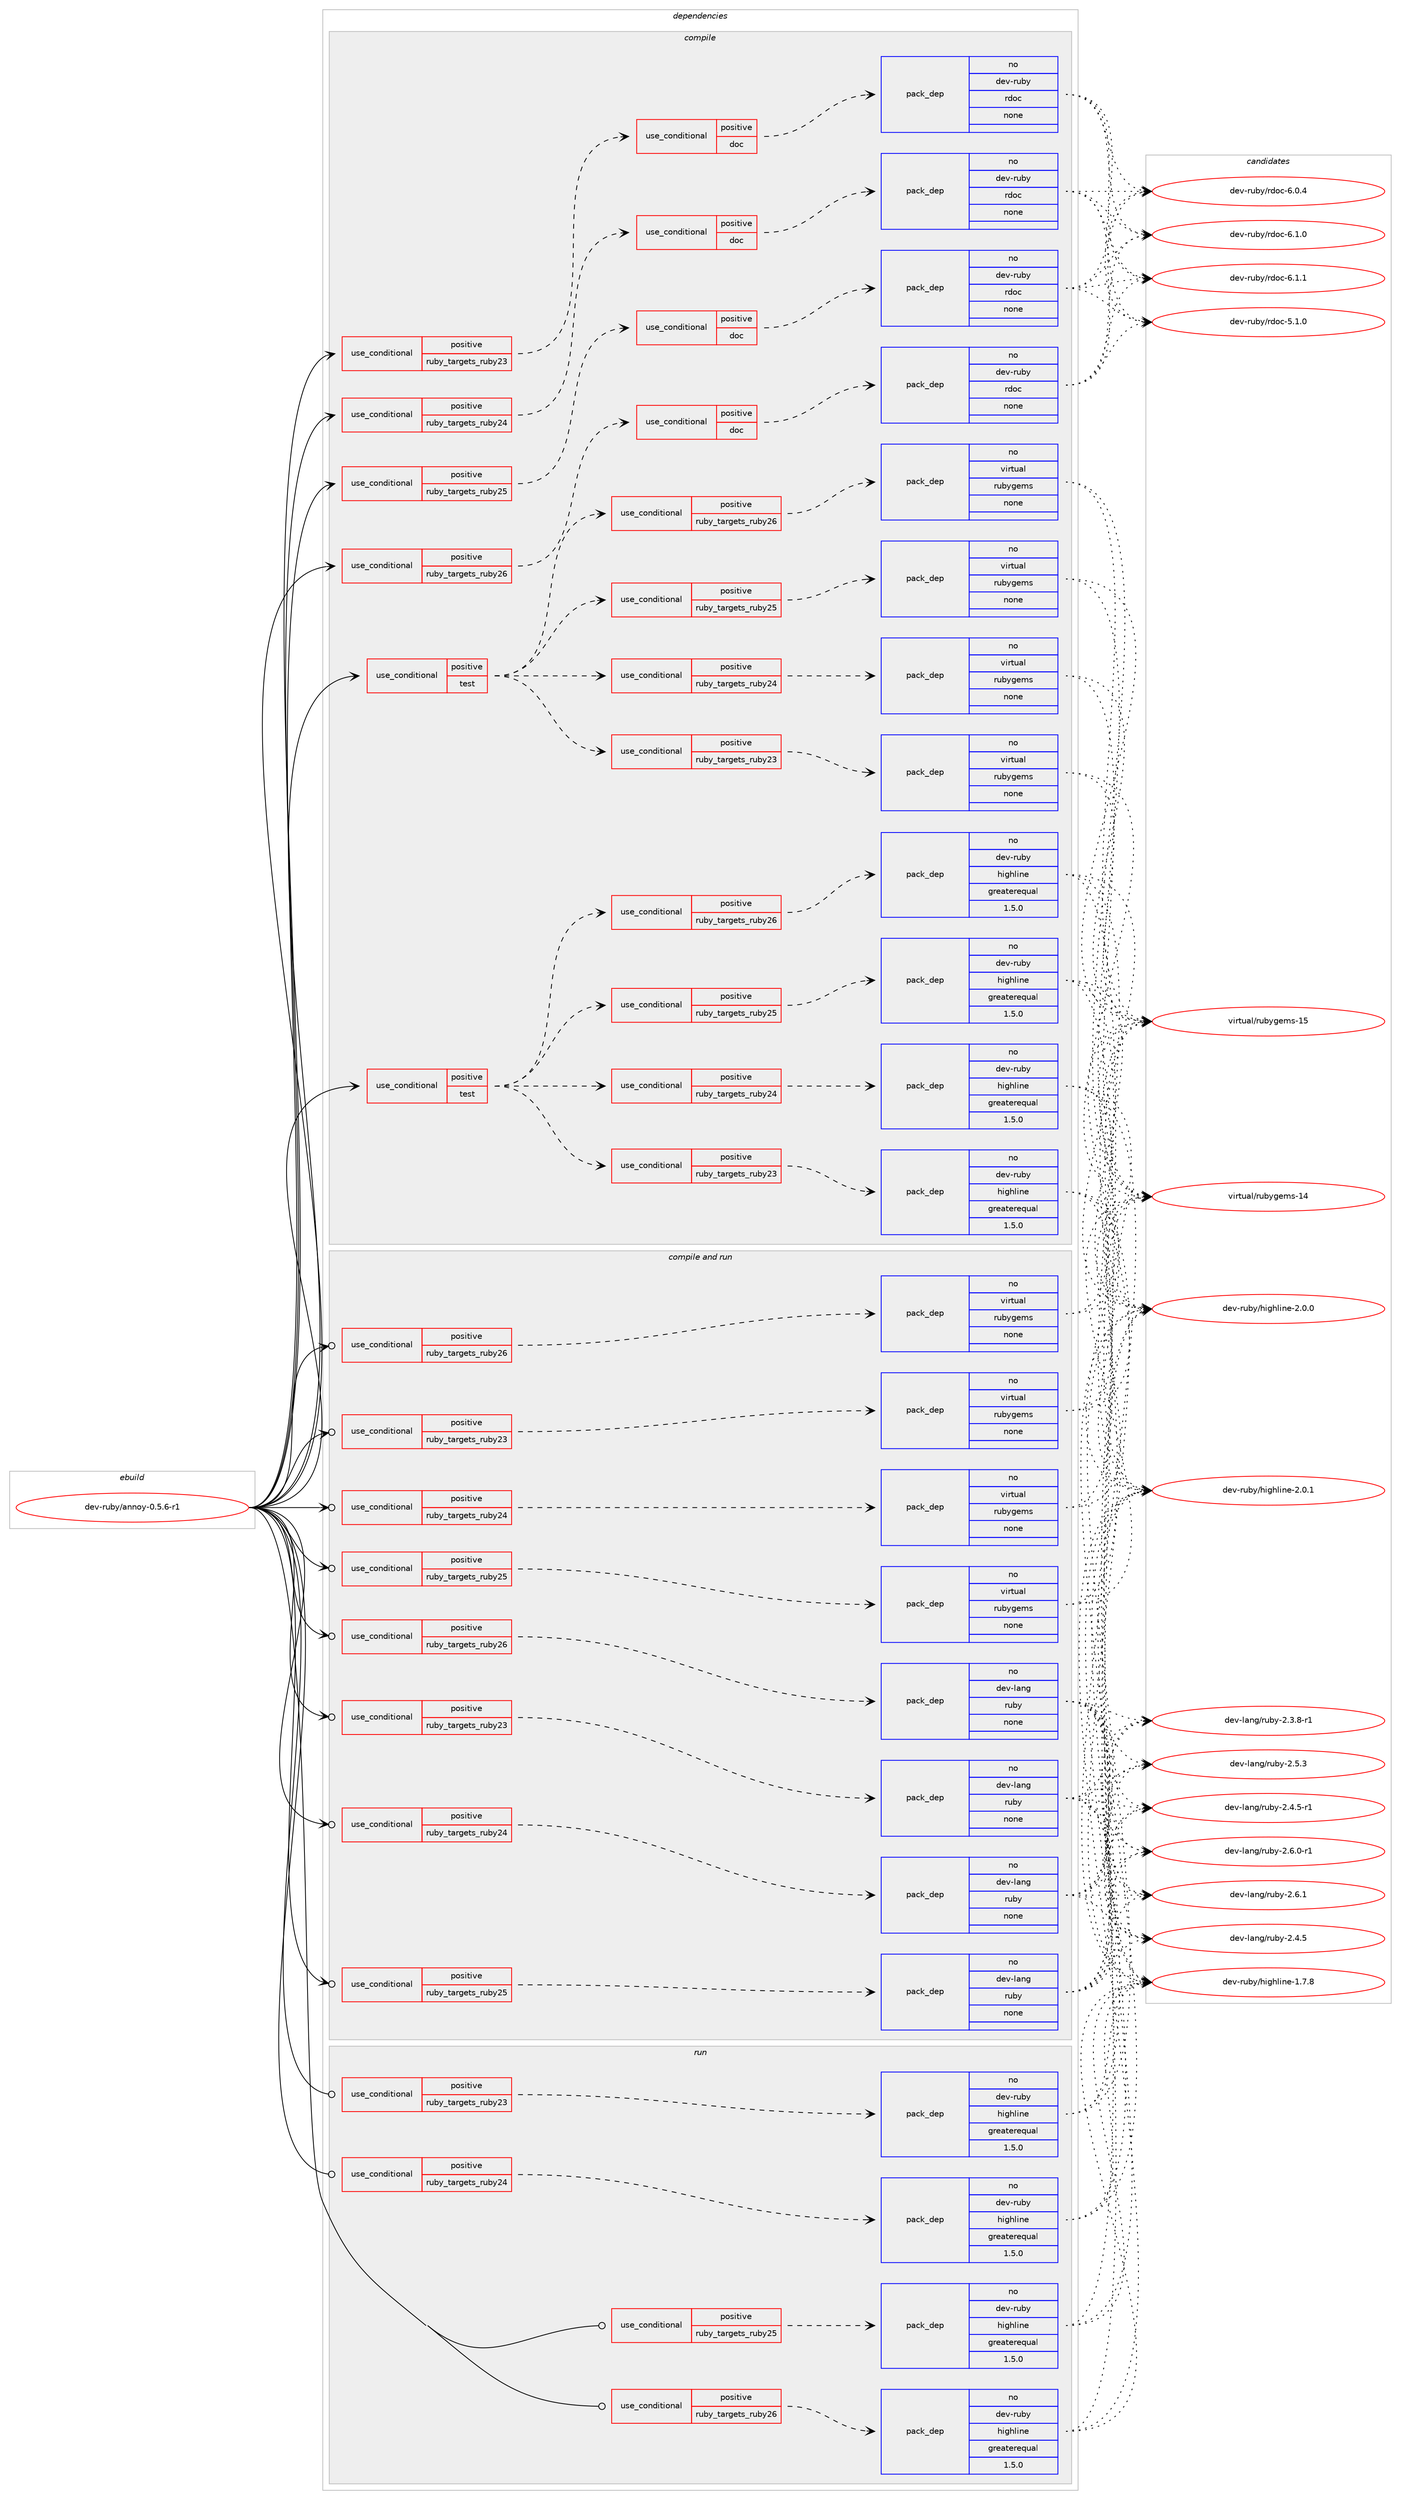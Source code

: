 digraph prolog {

# *************
# Graph options
# *************

newrank=true;
concentrate=true;
compound=true;
graph [rankdir=LR,fontname=Helvetica,fontsize=10,ranksep=1.5];#, ranksep=2.5, nodesep=0.2];
edge  [arrowhead=vee];
node  [fontname=Helvetica,fontsize=10];

# **********
# The ebuild
# **********

subgraph cluster_leftcol {
color=gray;
rank=same;
label=<<i>ebuild</i>>;
id [label="dev-ruby/annoy-0.5.6-r1", color=red, width=4, href="../dev-ruby/annoy-0.5.6-r1.svg"];
}

# ****************
# The dependencies
# ****************

subgraph cluster_midcol {
color=gray;
label=<<i>dependencies</i>>;
subgraph cluster_compile {
fillcolor="#eeeeee";
style=filled;
label=<<i>compile</i>>;
subgraph cond393338 {
dependency1480967 [label=<<TABLE BORDER="0" CELLBORDER="1" CELLSPACING="0" CELLPADDING="4"><TR><TD ROWSPAN="3" CELLPADDING="10">use_conditional</TD></TR><TR><TD>positive</TD></TR><TR><TD>ruby_targets_ruby23</TD></TR></TABLE>>, shape=none, color=red];
subgraph cond393339 {
dependency1480968 [label=<<TABLE BORDER="0" CELLBORDER="1" CELLSPACING="0" CELLPADDING="4"><TR><TD ROWSPAN="3" CELLPADDING="10">use_conditional</TD></TR><TR><TD>positive</TD></TR><TR><TD>doc</TD></TR></TABLE>>, shape=none, color=red];
subgraph pack1064203 {
dependency1480969 [label=<<TABLE BORDER="0" CELLBORDER="1" CELLSPACING="0" CELLPADDING="4" WIDTH="220"><TR><TD ROWSPAN="6" CELLPADDING="30">pack_dep</TD></TR><TR><TD WIDTH="110">no</TD></TR><TR><TD>dev-ruby</TD></TR><TR><TD>rdoc</TD></TR><TR><TD>none</TD></TR><TR><TD></TD></TR></TABLE>>, shape=none, color=blue];
}
dependency1480968:e -> dependency1480969:w [weight=20,style="dashed",arrowhead="vee"];
}
dependency1480967:e -> dependency1480968:w [weight=20,style="dashed",arrowhead="vee"];
}
id:e -> dependency1480967:w [weight=20,style="solid",arrowhead="vee"];
subgraph cond393340 {
dependency1480970 [label=<<TABLE BORDER="0" CELLBORDER="1" CELLSPACING="0" CELLPADDING="4"><TR><TD ROWSPAN="3" CELLPADDING="10">use_conditional</TD></TR><TR><TD>positive</TD></TR><TR><TD>ruby_targets_ruby24</TD></TR></TABLE>>, shape=none, color=red];
subgraph cond393341 {
dependency1480971 [label=<<TABLE BORDER="0" CELLBORDER="1" CELLSPACING="0" CELLPADDING="4"><TR><TD ROWSPAN="3" CELLPADDING="10">use_conditional</TD></TR><TR><TD>positive</TD></TR><TR><TD>doc</TD></TR></TABLE>>, shape=none, color=red];
subgraph pack1064204 {
dependency1480972 [label=<<TABLE BORDER="0" CELLBORDER="1" CELLSPACING="0" CELLPADDING="4" WIDTH="220"><TR><TD ROWSPAN="6" CELLPADDING="30">pack_dep</TD></TR><TR><TD WIDTH="110">no</TD></TR><TR><TD>dev-ruby</TD></TR><TR><TD>rdoc</TD></TR><TR><TD>none</TD></TR><TR><TD></TD></TR></TABLE>>, shape=none, color=blue];
}
dependency1480971:e -> dependency1480972:w [weight=20,style="dashed",arrowhead="vee"];
}
dependency1480970:e -> dependency1480971:w [weight=20,style="dashed",arrowhead="vee"];
}
id:e -> dependency1480970:w [weight=20,style="solid",arrowhead="vee"];
subgraph cond393342 {
dependency1480973 [label=<<TABLE BORDER="0" CELLBORDER="1" CELLSPACING="0" CELLPADDING="4"><TR><TD ROWSPAN="3" CELLPADDING="10">use_conditional</TD></TR><TR><TD>positive</TD></TR><TR><TD>ruby_targets_ruby25</TD></TR></TABLE>>, shape=none, color=red];
subgraph cond393343 {
dependency1480974 [label=<<TABLE BORDER="0" CELLBORDER="1" CELLSPACING="0" CELLPADDING="4"><TR><TD ROWSPAN="3" CELLPADDING="10">use_conditional</TD></TR><TR><TD>positive</TD></TR><TR><TD>doc</TD></TR></TABLE>>, shape=none, color=red];
subgraph pack1064205 {
dependency1480975 [label=<<TABLE BORDER="0" CELLBORDER="1" CELLSPACING="0" CELLPADDING="4" WIDTH="220"><TR><TD ROWSPAN="6" CELLPADDING="30">pack_dep</TD></TR><TR><TD WIDTH="110">no</TD></TR><TR><TD>dev-ruby</TD></TR><TR><TD>rdoc</TD></TR><TR><TD>none</TD></TR><TR><TD></TD></TR></TABLE>>, shape=none, color=blue];
}
dependency1480974:e -> dependency1480975:w [weight=20,style="dashed",arrowhead="vee"];
}
dependency1480973:e -> dependency1480974:w [weight=20,style="dashed",arrowhead="vee"];
}
id:e -> dependency1480973:w [weight=20,style="solid",arrowhead="vee"];
subgraph cond393344 {
dependency1480976 [label=<<TABLE BORDER="0" CELLBORDER="1" CELLSPACING="0" CELLPADDING="4"><TR><TD ROWSPAN="3" CELLPADDING="10">use_conditional</TD></TR><TR><TD>positive</TD></TR><TR><TD>ruby_targets_ruby26</TD></TR></TABLE>>, shape=none, color=red];
subgraph cond393345 {
dependency1480977 [label=<<TABLE BORDER="0" CELLBORDER="1" CELLSPACING="0" CELLPADDING="4"><TR><TD ROWSPAN="3" CELLPADDING="10">use_conditional</TD></TR><TR><TD>positive</TD></TR><TR><TD>doc</TD></TR></TABLE>>, shape=none, color=red];
subgraph pack1064206 {
dependency1480978 [label=<<TABLE BORDER="0" CELLBORDER="1" CELLSPACING="0" CELLPADDING="4" WIDTH="220"><TR><TD ROWSPAN="6" CELLPADDING="30">pack_dep</TD></TR><TR><TD WIDTH="110">no</TD></TR><TR><TD>dev-ruby</TD></TR><TR><TD>rdoc</TD></TR><TR><TD>none</TD></TR><TR><TD></TD></TR></TABLE>>, shape=none, color=blue];
}
dependency1480977:e -> dependency1480978:w [weight=20,style="dashed",arrowhead="vee"];
}
dependency1480976:e -> dependency1480977:w [weight=20,style="dashed",arrowhead="vee"];
}
id:e -> dependency1480976:w [weight=20,style="solid",arrowhead="vee"];
subgraph cond393346 {
dependency1480979 [label=<<TABLE BORDER="0" CELLBORDER="1" CELLSPACING="0" CELLPADDING="4"><TR><TD ROWSPAN="3" CELLPADDING="10">use_conditional</TD></TR><TR><TD>positive</TD></TR><TR><TD>test</TD></TR></TABLE>>, shape=none, color=red];
subgraph cond393347 {
dependency1480980 [label=<<TABLE BORDER="0" CELLBORDER="1" CELLSPACING="0" CELLPADDING="4"><TR><TD ROWSPAN="3" CELLPADDING="10">use_conditional</TD></TR><TR><TD>positive</TD></TR><TR><TD>ruby_targets_ruby23</TD></TR></TABLE>>, shape=none, color=red];
subgraph pack1064207 {
dependency1480981 [label=<<TABLE BORDER="0" CELLBORDER="1" CELLSPACING="0" CELLPADDING="4" WIDTH="220"><TR><TD ROWSPAN="6" CELLPADDING="30">pack_dep</TD></TR><TR><TD WIDTH="110">no</TD></TR><TR><TD>dev-ruby</TD></TR><TR><TD>highline</TD></TR><TR><TD>greaterequal</TD></TR><TR><TD>1.5.0</TD></TR></TABLE>>, shape=none, color=blue];
}
dependency1480980:e -> dependency1480981:w [weight=20,style="dashed",arrowhead="vee"];
}
dependency1480979:e -> dependency1480980:w [weight=20,style="dashed",arrowhead="vee"];
subgraph cond393348 {
dependency1480982 [label=<<TABLE BORDER="0" CELLBORDER="1" CELLSPACING="0" CELLPADDING="4"><TR><TD ROWSPAN="3" CELLPADDING="10">use_conditional</TD></TR><TR><TD>positive</TD></TR><TR><TD>ruby_targets_ruby24</TD></TR></TABLE>>, shape=none, color=red];
subgraph pack1064208 {
dependency1480983 [label=<<TABLE BORDER="0" CELLBORDER="1" CELLSPACING="0" CELLPADDING="4" WIDTH="220"><TR><TD ROWSPAN="6" CELLPADDING="30">pack_dep</TD></TR><TR><TD WIDTH="110">no</TD></TR><TR><TD>dev-ruby</TD></TR><TR><TD>highline</TD></TR><TR><TD>greaterequal</TD></TR><TR><TD>1.5.0</TD></TR></TABLE>>, shape=none, color=blue];
}
dependency1480982:e -> dependency1480983:w [weight=20,style="dashed",arrowhead="vee"];
}
dependency1480979:e -> dependency1480982:w [weight=20,style="dashed",arrowhead="vee"];
subgraph cond393349 {
dependency1480984 [label=<<TABLE BORDER="0" CELLBORDER="1" CELLSPACING="0" CELLPADDING="4"><TR><TD ROWSPAN="3" CELLPADDING="10">use_conditional</TD></TR><TR><TD>positive</TD></TR><TR><TD>ruby_targets_ruby25</TD></TR></TABLE>>, shape=none, color=red];
subgraph pack1064209 {
dependency1480985 [label=<<TABLE BORDER="0" CELLBORDER="1" CELLSPACING="0" CELLPADDING="4" WIDTH="220"><TR><TD ROWSPAN="6" CELLPADDING="30">pack_dep</TD></TR><TR><TD WIDTH="110">no</TD></TR><TR><TD>dev-ruby</TD></TR><TR><TD>highline</TD></TR><TR><TD>greaterequal</TD></TR><TR><TD>1.5.0</TD></TR></TABLE>>, shape=none, color=blue];
}
dependency1480984:e -> dependency1480985:w [weight=20,style="dashed",arrowhead="vee"];
}
dependency1480979:e -> dependency1480984:w [weight=20,style="dashed",arrowhead="vee"];
subgraph cond393350 {
dependency1480986 [label=<<TABLE BORDER="0" CELLBORDER="1" CELLSPACING="0" CELLPADDING="4"><TR><TD ROWSPAN="3" CELLPADDING="10">use_conditional</TD></TR><TR><TD>positive</TD></TR><TR><TD>ruby_targets_ruby26</TD></TR></TABLE>>, shape=none, color=red];
subgraph pack1064210 {
dependency1480987 [label=<<TABLE BORDER="0" CELLBORDER="1" CELLSPACING="0" CELLPADDING="4" WIDTH="220"><TR><TD ROWSPAN="6" CELLPADDING="30">pack_dep</TD></TR><TR><TD WIDTH="110">no</TD></TR><TR><TD>dev-ruby</TD></TR><TR><TD>highline</TD></TR><TR><TD>greaterequal</TD></TR><TR><TD>1.5.0</TD></TR></TABLE>>, shape=none, color=blue];
}
dependency1480986:e -> dependency1480987:w [weight=20,style="dashed",arrowhead="vee"];
}
dependency1480979:e -> dependency1480986:w [weight=20,style="dashed",arrowhead="vee"];
}
id:e -> dependency1480979:w [weight=20,style="solid",arrowhead="vee"];
subgraph cond393351 {
dependency1480988 [label=<<TABLE BORDER="0" CELLBORDER="1" CELLSPACING="0" CELLPADDING="4"><TR><TD ROWSPAN="3" CELLPADDING="10">use_conditional</TD></TR><TR><TD>positive</TD></TR><TR><TD>test</TD></TR></TABLE>>, shape=none, color=red];
subgraph cond393352 {
dependency1480989 [label=<<TABLE BORDER="0" CELLBORDER="1" CELLSPACING="0" CELLPADDING="4"><TR><TD ROWSPAN="3" CELLPADDING="10">use_conditional</TD></TR><TR><TD>positive</TD></TR><TR><TD>ruby_targets_ruby23</TD></TR></TABLE>>, shape=none, color=red];
subgraph pack1064211 {
dependency1480990 [label=<<TABLE BORDER="0" CELLBORDER="1" CELLSPACING="0" CELLPADDING="4" WIDTH="220"><TR><TD ROWSPAN="6" CELLPADDING="30">pack_dep</TD></TR><TR><TD WIDTH="110">no</TD></TR><TR><TD>virtual</TD></TR><TR><TD>rubygems</TD></TR><TR><TD>none</TD></TR><TR><TD></TD></TR></TABLE>>, shape=none, color=blue];
}
dependency1480989:e -> dependency1480990:w [weight=20,style="dashed",arrowhead="vee"];
}
dependency1480988:e -> dependency1480989:w [weight=20,style="dashed",arrowhead="vee"];
subgraph cond393353 {
dependency1480991 [label=<<TABLE BORDER="0" CELLBORDER="1" CELLSPACING="0" CELLPADDING="4"><TR><TD ROWSPAN="3" CELLPADDING="10">use_conditional</TD></TR><TR><TD>positive</TD></TR><TR><TD>ruby_targets_ruby24</TD></TR></TABLE>>, shape=none, color=red];
subgraph pack1064212 {
dependency1480992 [label=<<TABLE BORDER="0" CELLBORDER="1" CELLSPACING="0" CELLPADDING="4" WIDTH="220"><TR><TD ROWSPAN="6" CELLPADDING="30">pack_dep</TD></TR><TR><TD WIDTH="110">no</TD></TR><TR><TD>virtual</TD></TR><TR><TD>rubygems</TD></TR><TR><TD>none</TD></TR><TR><TD></TD></TR></TABLE>>, shape=none, color=blue];
}
dependency1480991:e -> dependency1480992:w [weight=20,style="dashed",arrowhead="vee"];
}
dependency1480988:e -> dependency1480991:w [weight=20,style="dashed",arrowhead="vee"];
subgraph cond393354 {
dependency1480993 [label=<<TABLE BORDER="0" CELLBORDER="1" CELLSPACING="0" CELLPADDING="4"><TR><TD ROWSPAN="3" CELLPADDING="10">use_conditional</TD></TR><TR><TD>positive</TD></TR><TR><TD>ruby_targets_ruby25</TD></TR></TABLE>>, shape=none, color=red];
subgraph pack1064213 {
dependency1480994 [label=<<TABLE BORDER="0" CELLBORDER="1" CELLSPACING="0" CELLPADDING="4" WIDTH="220"><TR><TD ROWSPAN="6" CELLPADDING="30">pack_dep</TD></TR><TR><TD WIDTH="110">no</TD></TR><TR><TD>virtual</TD></TR><TR><TD>rubygems</TD></TR><TR><TD>none</TD></TR><TR><TD></TD></TR></TABLE>>, shape=none, color=blue];
}
dependency1480993:e -> dependency1480994:w [weight=20,style="dashed",arrowhead="vee"];
}
dependency1480988:e -> dependency1480993:w [weight=20,style="dashed",arrowhead="vee"];
subgraph cond393355 {
dependency1480995 [label=<<TABLE BORDER="0" CELLBORDER="1" CELLSPACING="0" CELLPADDING="4"><TR><TD ROWSPAN="3" CELLPADDING="10">use_conditional</TD></TR><TR><TD>positive</TD></TR><TR><TD>ruby_targets_ruby26</TD></TR></TABLE>>, shape=none, color=red];
subgraph pack1064214 {
dependency1480996 [label=<<TABLE BORDER="0" CELLBORDER="1" CELLSPACING="0" CELLPADDING="4" WIDTH="220"><TR><TD ROWSPAN="6" CELLPADDING="30">pack_dep</TD></TR><TR><TD WIDTH="110">no</TD></TR><TR><TD>virtual</TD></TR><TR><TD>rubygems</TD></TR><TR><TD>none</TD></TR><TR><TD></TD></TR></TABLE>>, shape=none, color=blue];
}
dependency1480995:e -> dependency1480996:w [weight=20,style="dashed",arrowhead="vee"];
}
dependency1480988:e -> dependency1480995:w [weight=20,style="dashed",arrowhead="vee"];
}
id:e -> dependency1480988:w [weight=20,style="solid",arrowhead="vee"];
}
subgraph cluster_compileandrun {
fillcolor="#eeeeee";
style=filled;
label=<<i>compile and run</i>>;
subgraph cond393356 {
dependency1480997 [label=<<TABLE BORDER="0" CELLBORDER="1" CELLSPACING="0" CELLPADDING="4"><TR><TD ROWSPAN="3" CELLPADDING="10">use_conditional</TD></TR><TR><TD>positive</TD></TR><TR><TD>ruby_targets_ruby23</TD></TR></TABLE>>, shape=none, color=red];
subgraph pack1064215 {
dependency1480998 [label=<<TABLE BORDER="0" CELLBORDER="1" CELLSPACING="0" CELLPADDING="4" WIDTH="220"><TR><TD ROWSPAN="6" CELLPADDING="30">pack_dep</TD></TR><TR><TD WIDTH="110">no</TD></TR><TR><TD>dev-lang</TD></TR><TR><TD>ruby</TD></TR><TR><TD>none</TD></TR><TR><TD></TD></TR></TABLE>>, shape=none, color=blue];
}
dependency1480997:e -> dependency1480998:w [weight=20,style="dashed",arrowhead="vee"];
}
id:e -> dependency1480997:w [weight=20,style="solid",arrowhead="odotvee"];
subgraph cond393357 {
dependency1480999 [label=<<TABLE BORDER="0" CELLBORDER="1" CELLSPACING="0" CELLPADDING="4"><TR><TD ROWSPAN="3" CELLPADDING="10">use_conditional</TD></TR><TR><TD>positive</TD></TR><TR><TD>ruby_targets_ruby23</TD></TR></TABLE>>, shape=none, color=red];
subgraph pack1064216 {
dependency1481000 [label=<<TABLE BORDER="0" CELLBORDER="1" CELLSPACING="0" CELLPADDING="4" WIDTH="220"><TR><TD ROWSPAN="6" CELLPADDING="30">pack_dep</TD></TR><TR><TD WIDTH="110">no</TD></TR><TR><TD>virtual</TD></TR><TR><TD>rubygems</TD></TR><TR><TD>none</TD></TR><TR><TD></TD></TR></TABLE>>, shape=none, color=blue];
}
dependency1480999:e -> dependency1481000:w [weight=20,style="dashed",arrowhead="vee"];
}
id:e -> dependency1480999:w [weight=20,style="solid",arrowhead="odotvee"];
subgraph cond393358 {
dependency1481001 [label=<<TABLE BORDER="0" CELLBORDER="1" CELLSPACING="0" CELLPADDING="4"><TR><TD ROWSPAN="3" CELLPADDING="10">use_conditional</TD></TR><TR><TD>positive</TD></TR><TR><TD>ruby_targets_ruby24</TD></TR></TABLE>>, shape=none, color=red];
subgraph pack1064217 {
dependency1481002 [label=<<TABLE BORDER="0" CELLBORDER="1" CELLSPACING="0" CELLPADDING="4" WIDTH="220"><TR><TD ROWSPAN="6" CELLPADDING="30">pack_dep</TD></TR><TR><TD WIDTH="110">no</TD></TR><TR><TD>dev-lang</TD></TR><TR><TD>ruby</TD></TR><TR><TD>none</TD></TR><TR><TD></TD></TR></TABLE>>, shape=none, color=blue];
}
dependency1481001:e -> dependency1481002:w [weight=20,style="dashed",arrowhead="vee"];
}
id:e -> dependency1481001:w [weight=20,style="solid",arrowhead="odotvee"];
subgraph cond393359 {
dependency1481003 [label=<<TABLE BORDER="0" CELLBORDER="1" CELLSPACING="0" CELLPADDING="4"><TR><TD ROWSPAN="3" CELLPADDING="10">use_conditional</TD></TR><TR><TD>positive</TD></TR><TR><TD>ruby_targets_ruby24</TD></TR></TABLE>>, shape=none, color=red];
subgraph pack1064218 {
dependency1481004 [label=<<TABLE BORDER="0" CELLBORDER="1" CELLSPACING="0" CELLPADDING="4" WIDTH="220"><TR><TD ROWSPAN="6" CELLPADDING="30">pack_dep</TD></TR><TR><TD WIDTH="110">no</TD></TR><TR><TD>virtual</TD></TR><TR><TD>rubygems</TD></TR><TR><TD>none</TD></TR><TR><TD></TD></TR></TABLE>>, shape=none, color=blue];
}
dependency1481003:e -> dependency1481004:w [weight=20,style="dashed",arrowhead="vee"];
}
id:e -> dependency1481003:w [weight=20,style="solid",arrowhead="odotvee"];
subgraph cond393360 {
dependency1481005 [label=<<TABLE BORDER="0" CELLBORDER="1" CELLSPACING="0" CELLPADDING="4"><TR><TD ROWSPAN="3" CELLPADDING="10">use_conditional</TD></TR><TR><TD>positive</TD></TR><TR><TD>ruby_targets_ruby25</TD></TR></TABLE>>, shape=none, color=red];
subgraph pack1064219 {
dependency1481006 [label=<<TABLE BORDER="0" CELLBORDER="1" CELLSPACING="0" CELLPADDING="4" WIDTH="220"><TR><TD ROWSPAN="6" CELLPADDING="30">pack_dep</TD></TR><TR><TD WIDTH="110">no</TD></TR><TR><TD>dev-lang</TD></TR><TR><TD>ruby</TD></TR><TR><TD>none</TD></TR><TR><TD></TD></TR></TABLE>>, shape=none, color=blue];
}
dependency1481005:e -> dependency1481006:w [weight=20,style="dashed",arrowhead="vee"];
}
id:e -> dependency1481005:w [weight=20,style="solid",arrowhead="odotvee"];
subgraph cond393361 {
dependency1481007 [label=<<TABLE BORDER="0" CELLBORDER="1" CELLSPACING="0" CELLPADDING="4"><TR><TD ROWSPAN="3" CELLPADDING="10">use_conditional</TD></TR><TR><TD>positive</TD></TR><TR><TD>ruby_targets_ruby25</TD></TR></TABLE>>, shape=none, color=red];
subgraph pack1064220 {
dependency1481008 [label=<<TABLE BORDER="0" CELLBORDER="1" CELLSPACING="0" CELLPADDING="4" WIDTH="220"><TR><TD ROWSPAN="6" CELLPADDING="30">pack_dep</TD></TR><TR><TD WIDTH="110">no</TD></TR><TR><TD>virtual</TD></TR><TR><TD>rubygems</TD></TR><TR><TD>none</TD></TR><TR><TD></TD></TR></TABLE>>, shape=none, color=blue];
}
dependency1481007:e -> dependency1481008:w [weight=20,style="dashed",arrowhead="vee"];
}
id:e -> dependency1481007:w [weight=20,style="solid",arrowhead="odotvee"];
subgraph cond393362 {
dependency1481009 [label=<<TABLE BORDER="0" CELLBORDER="1" CELLSPACING="0" CELLPADDING="4"><TR><TD ROWSPAN="3" CELLPADDING="10">use_conditional</TD></TR><TR><TD>positive</TD></TR><TR><TD>ruby_targets_ruby26</TD></TR></TABLE>>, shape=none, color=red];
subgraph pack1064221 {
dependency1481010 [label=<<TABLE BORDER="0" CELLBORDER="1" CELLSPACING="0" CELLPADDING="4" WIDTH="220"><TR><TD ROWSPAN="6" CELLPADDING="30">pack_dep</TD></TR><TR><TD WIDTH="110">no</TD></TR><TR><TD>dev-lang</TD></TR><TR><TD>ruby</TD></TR><TR><TD>none</TD></TR><TR><TD></TD></TR></TABLE>>, shape=none, color=blue];
}
dependency1481009:e -> dependency1481010:w [weight=20,style="dashed",arrowhead="vee"];
}
id:e -> dependency1481009:w [weight=20,style="solid",arrowhead="odotvee"];
subgraph cond393363 {
dependency1481011 [label=<<TABLE BORDER="0" CELLBORDER="1" CELLSPACING="0" CELLPADDING="4"><TR><TD ROWSPAN="3" CELLPADDING="10">use_conditional</TD></TR><TR><TD>positive</TD></TR><TR><TD>ruby_targets_ruby26</TD></TR></TABLE>>, shape=none, color=red];
subgraph pack1064222 {
dependency1481012 [label=<<TABLE BORDER="0" CELLBORDER="1" CELLSPACING="0" CELLPADDING="4" WIDTH="220"><TR><TD ROWSPAN="6" CELLPADDING="30">pack_dep</TD></TR><TR><TD WIDTH="110">no</TD></TR><TR><TD>virtual</TD></TR><TR><TD>rubygems</TD></TR><TR><TD>none</TD></TR><TR><TD></TD></TR></TABLE>>, shape=none, color=blue];
}
dependency1481011:e -> dependency1481012:w [weight=20,style="dashed",arrowhead="vee"];
}
id:e -> dependency1481011:w [weight=20,style="solid",arrowhead="odotvee"];
}
subgraph cluster_run {
fillcolor="#eeeeee";
style=filled;
label=<<i>run</i>>;
subgraph cond393364 {
dependency1481013 [label=<<TABLE BORDER="0" CELLBORDER="1" CELLSPACING="0" CELLPADDING="4"><TR><TD ROWSPAN="3" CELLPADDING="10">use_conditional</TD></TR><TR><TD>positive</TD></TR><TR><TD>ruby_targets_ruby23</TD></TR></TABLE>>, shape=none, color=red];
subgraph pack1064223 {
dependency1481014 [label=<<TABLE BORDER="0" CELLBORDER="1" CELLSPACING="0" CELLPADDING="4" WIDTH="220"><TR><TD ROWSPAN="6" CELLPADDING="30">pack_dep</TD></TR><TR><TD WIDTH="110">no</TD></TR><TR><TD>dev-ruby</TD></TR><TR><TD>highline</TD></TR><TR><TD>greaterequal</TD></TR><TR><TD>1.5.0</TD></TR></TABLE>>, shape=none, color=blue];
}
dependency1481013:e -> dependency1481014:w [weight=20,style="dashed",arrowhead="vee"];
}
id:e -> dependency1481013:w [weight=20,style="solid",arrowhead="odot"];
subgraph cond393365 {
dependency1481015 [label=<<TABLE BORDER="0" CELLBORDER="1" CELLSPACING="0" CELLPADDING="4"><TR><TD ROWSPAN="3" CELLPADDING="10">use_conditional</TD></TR><TR><TD>positive</TD></TR><TR><TD>ruby_targets_ruby24</TD></TR></TABLE>>, shape=none, color=red];
subgraph pack1064224 {
dependency1481016 [label=<<TABLE BORDER="0" CELLBORDER="1" CELLSPACING="0" CELLPADDING="4" WIDTH="220"><TR><TD ROWSPAN="6" CELLPADDING="30">pack_dep</TD></TR><TR><TD WIDTH="110">no</TD></TR><TR><TD>dev-ruby</TD></TR><TR><TD>highline</TD></TR><TR><TD>greaterequal</TD></TR><TR><TD>1.5.0</TD></TR></TABLE>>, shape=none, color=blue];
}
dependency1481015:e -> dependency1481016:w [weight=20,style="dashed",arrowhead="vee"];
}
id:e -> dependency1481015:w [weight=20,style="solid",arrowhead="odot"];
subgraph cond393366 {
dependency1481017 [label=<<TABLE BORDER="0" CELLBORDER="1" CELLSPACING="0" CELLPADDING="4"><TR><TD ROWSPAN="3" CELLPADDING="10">use_conditional</TD></TR><TR><TD>positive</TD></TR><TR><TD>ruby_targets_ruby25</TD></TR></TABLE>>, shape=none, color=red];
subgraph pack1064225 {
dependency1481018 [label=<<TABLE BORDER="0" CELLBORDER="1" CELLSPACING="0" CELLPADDING="4" WIDTH="220"><TR><TD ROWSPAN="6" CELLPADDING="30">pack_dep</TD></TR><TR><TD WIDTH="110">no</TD></TR><TR><TD>dev-ruby</TD></TR><TR><TD>highline</TD></TR><TR><TD>greaterequal</TD></TR><TR><TD>1.5.0</TD></TR></TABLE>>, shape=none, color=blue];
}
dependency1481017:e -> dependency1481018:w [weight=20,style="dashed",arrowhead="vee"];
}
id:e -> dependency1481017:w [weight=20,style="solid",arrowhead="odot"];
subgraph cond393367 {
dependency1481019 [label=<<TABLE BORDER="0" CELLBORDER="1" CELLSPACING="0" CELLPADDING="4"><TR><TD ROWSPAN="3" CELLPADDING="10">use_conditional</TD></TR><TR><TD>positive</TD></TR><TR><TD>ruby_targets_ruby26</TD></TR></TABLE>>, shape=none, color=red];
subgraph pack1064226 {
dependency1481020 [label=<<TABLE BORDER="0" CELLBORDER="1" CELLSPACING="0" CELLPADDING="4" WIDTH="220"><TR><TD ROWSPAN="6" CELLPADDING="30">pack_dep</TD></TR><TR><TD WIDTH="110">no</TD></TR><TR><TD>dev-ruby</TD></TR><TR><TD>highline</TD></TR><TR><TD>greaterequal</TD></TR><TR><TD>1.5.0</TD></TR></TABLE>>, shape=none, color=blue];
}
dependency1481019:e -> dependency1481020:w [weight=20,style="dashed",arrowhead="vee"];
}
id:e -> dependency1481019:w [weight=20,style="solid",arrowhead="odot"];
}
}

# **************
# The candidates
# **************

subgraph cluster_choices {
rank=same;
color=gray;
label=<<i>candidates</i>>;

subgraph choice1064203 {
color=black;
nodesep=1;
choice10010111845114117981214711410011199455346494648 [label="dev-ruby/rdoc-5.1.0", color=red, width=4,href="../dev-ruby/rdoc-5.1.0.svg"];
choice10010111845114117981214711410011199455446484652 [label="dev-ruby/rdoc-6.0.4", color=red, width=4,href="../dev-ruby/rdoc-6.0.4.svg"];
choice10010111845114117981214711410011199455446494648 [label="dev-ruby/rdoc-6.1.0", color=red, width=4,href="../dev-ruby/rdoc-6.1.0.svg"];
choice10010111845114117981214711410011199455446494649 [label="dev-ruby/rdoc-6.1.1", color=red, width=4,href="../dev-ruby/rdoc-6.1.1.svg"];
dependency1480969:e -> choice10010111845114117981214711410011199455346494648:w [style=dotted,weight="100"];
dependency1480969:e -> choice10010111845114117981214711410011199455446484652:w [style=dotted,weight="100"];
dependency1480969:e -> choice10010111845114117981214711410011199455446494648:w [style=dotted,weight="100"];
dependency1480969:e -> choice10010111845114117981214711410011199455446494649:w [style=dotted,weight="100"];
}
subgraph choice1064204 {
color=black;
nodesep=1;
choice10010111845114117981214711410011199455346494648 [label="dev-ruby/rdoc-5.1.0", color=red, width=4,href="../dev-ruby/rdoc-5.1.0.svg"];
choice10010111845114117981214711410011199455446484652 [label="dev-ruby/rdoc-6.0.4", color=red, width=4,href="../dev-ruby/rdoc-6.0.4.svg"];
choice10010111845114117981214711410011199455446494648 [label="dev-ruby/rdoc-6.1.0", color=red, width=4,href="../dev-ruby/rdoc-6.1.0.svg"];
choice10010111845114117981214711410011199455446494649 [label="dev-ruby/rdoc-6.1.1", color=red, width=4,href="../dev-ruby/rdoc-6.1.1.svg"];
dependency1480972:e -> choice10010111845114117981214711410011199455346494648:w [style=dotted,weight="100"];
dependency1480972:e -> choice10010111845114117981214711410011199455446484652:w [style=dotted,weight="100"];
dependency1480972:e -> choice10010111845114117981214711410011199455446494648:w [style=dotted,weight="100"];
dependency1480972:e -> choice10010111845114117981214711410011199455446494649:w [style=dotted,weight="100"];
}
subgraph choice1064205 {
color=black;
nodesep=1;
choice10010111845114117981214711410011199455346494648 [label="dev-ruby/rdoc-5.1.0", color=red, width=4,href="../dev-ruby/rdoc-5.1.0.svg"];
choice10010111845114117981214711410011199455446484652 [label="dev-ruby/rdoc-6.0.4", color=red, width=4,href="../dev-ruby/rdoc-6.0.4.svg"];
choice10010111845114117981214711410011199455446494648 [label="dev-ruby/rdoc-6.1.0", color=red, width=4,href="../dev-ruby/rdoc-6.1.0.svg"];
choice10010111845114117981214711410011199455446494649 [label="dev-ruby/rdoc-6.1.1", color=red, width=4,href="../dev-ruby/rdoc-6.1.1.svg"];
dependency1480975:e -> choice10010111845114117981214711410011199455346494648:w [style=dotted,weight="100"];
dependency1480975:e -> choice10010111845114117981214711410011199455446484652:w [style=dotted,weight="100"];
dependency1480975:e -> choice10010111845114117981214711410011199455446494648:w [style=dotted,weight="100"];
dependency1480975:e -> choice10010111845114117981214711410011199455446494649:w [style=dotted,weight="100"];
}
subgraph choice1064206 {
color=black;
nodesep=1;
choice10010111845114117981214711410011199455346494648 [label="dev-ruby/rdoc-5.1.0", color=red, width=4,href="../dev-ruby/rdoc-5.1.0.svg"];
choice10010111845114117981214711410011199455446484652 [label="dev-ruby/rdoc-6.0.4", color=red, width=4,href="../dev-ruby/rdoc-6.0.4.svg"];
choice10010111845114117981214711410011199455446494648 [label="dev-ruby/rdoc-6.1.0", color=red, width=4,href="../dev-ruby/rdoc-6.1.0.svg"];
choice10010111845114117981214711410011199455446494649 [label="dev-ruby/rdoc-6.1.1", color=red, width=4,href="../dev-ruby/rdoc-6.1.1.svg"];
dependency1480978:e -> choice10010111845114117981214711410011199455346494648:w [style=dotted,weight="100"];
dependency1480978:e -> choice10010111845114117981214711410011199455446484652:w [style=dotted,weight="100"];
dependency1480978:e -> choice10010111845114117981214711410011199455446494648:w [style=dotted,weight="100"];
dependency1480978:e -> choice10010111845114117981214711410011199455446494649:w [style=dotted,weight="100"];
}
subgraph choice1064207 {
color=black;
nodesep=1;
choice100101118451141179812147104105103104108105110101454946554656 [label="dev-ruby/highline-1.7.8", color=red, width=4,href="../dev-ruby/highline-1.7.8.svg"];
choice100101118451141179812147104105103104108105110101455046484648 [label="dev-ruby/highline-2.0.0", color=red, width=4,href="../dev-ruby/highline-2.0.0.svg"];
choice100101118451141179812147104105103104108105110101455046484649 [label="dev-ruby/highline-2.0.1", color=red, width=4,href="../dev-ruby/highline-2.0.1.svg"];
dependency1480981:e -> choice100101118451141179812147104105103104108105110101454946554656:w [style=dotted,weight="100"];
dependency1480981:e -> choice100101118451141179812147104105103104108105110101455046484648:w [style=dotted,weight="100"];
dependency1480981:e -> choice100101118451141179812147104105103104108105110101455046484649:w [style=dotted,weight="100"];
}
subgraph choice1064208 {
color=black;
nodesep=1;
choice100101118451141179812147104105103104108105110101454946554656 [label="dev-ruby/highline-1.7.8", color=red, width=4,href="../dev-ruby/highline-1.7.8.svg"];
choice100101118451141179812147104105103104108105110101455046484648 [label="dev-ruby/highline-2.0.0", color=red, width=4,href="../dev-ruby/highline-2.0.0.svg"];
choice100101118451141179812147104105103104108105110101455046484649 [label="dev-ruby/highline-2.0.1", color=red, width=4,href="../dev-ruby/highline-2.0.1.svg"];
dependency1480983:e -> choice100101118451141179812147104105103104108105110101454946554656:w [style=dotted,weight="100"];
dependency1480983:e -> choice100101118451141179812147104105103104108105110101455046484648:w [style=dotted,weight="100"];
dependency1480983:e -> choice100101118451141179812147104105103104108105110101455046484649:w [style=dotted,weight="100"];
}
subgraph choice1064209 {
color=black;
nodesep=1;
choice100101118451141179812147104105103104108105110101454946554656 [label="dev-ruby/highline-1.7.8", color=red, width=4,href="../dev-ruby/highline-1.7.8.svg"];
choice100101118451141179812147104105103104108105110101455046484648 [label="dev-ruby/highline-2.0.0", color=red, width=4,href="../dev-ruby/highline-2.0.0.svg"];
choice100101118451141179812147104105103104108105110101455046484649 [label="dev-ruby/highline-2.0.1", color=red, width=4,href="../dev-ruby/highline-2.0.1.svg"];
dependency1480985:e -> choice100101118451141179812147104105103104108105110101454946554656:w [style=dotted,weight="100"];
dependency1480985:e -> choice100101118451141179812147104105103104108105110101455046484648:w [style=dotted,weight="100"];
dependency1480985:e -> choice100101118451141179812147104105103104108105110101455046484649:w [style=dotted,weight="100"];
}
subgraph choice1064210 {
color=black;
nodesep=1;
choice100101118451141179812147104105103104108105110101454946554656 [label="dev-ruby/highline-1.7.8", color=red, width=4,href="../dev-ruby/highline-1.7.8.svg"];
choice100101118451141179812147104105103104108105110101455046484648 [label="dev-ruby/highline-2.0.0", color=red, width=4,href="../dev-ruby/highline-2.0.0.svg"];
choice100101118451141179812147104105103104108105110101455046484649 [label="dev-ruby/highline-2.0.1", color=red, width=4,href="../dev-ruby/highline-2.0.1.svg"];
dependency1480987:e -> choice100101118451141179812147104105103104108105110101454946554656:w [style=dotted,weight="100"];
dependency1480987:e -> choice100101118451141179812147104105103104108105110101455046484648:w [style=dotted,weight="100"];
dependency1480987:e -> choice100101118451141179812147104105103104108105110101455046484649:w [style=dotted,weight="100"];
}
subgraph choice1064211 {
color=black;
nodesep=1;
choice118105114116117971084711411798121103101109115454952 [label="virtual/rubygems-14", color=red, width=4,href="../virtual/rubygems-14.svg"];
choice118105114116117971084711411798121103101109115454953 [label="virtual/rubygems-15", color=red, width=4,href="../virtual/rubygems-15.svg"];
dependency1480990:e -> choice118105114116117971084711411798121103101109115454952:w [style=dotted,weight="100"];
dependency1480990:e -> choice118105114116117971084711411798121103101109115454953:w [style=dotted,weight="100"];
}
subgraph choice1064212 {
color=black;
nodesep=1;
choice118105114116117971084711411798121103101109115454952 [label="virtual/rubygems-14", color=red, width=4,href="../virtual/rubygems-14.svg"];
choice118105114116117971084711411798121103101109115454953 [label="virtual/rubygems-15", color=red, width=4,href="../virtual/rubygems-15.svg"];
dependency1480992:e -> choice118105114116117971084711411798121103101109115454952:w [style=dotted,weight="100"];
dependency1480992:e -> choice118105114116117971084711411798121103101109115454953:w [style=dotted,weight="100"];
}
subgraph choice1064213 {
color=black;
nodesep=1;
choice118105114116117971084711411798121103101109115454952 [label="virtual/rubygems-14", color=red, width=4,href="../virtual/rubygems-14.svg"];
choice118105114116117971084711411798121103101109115454953 [label="virtual/rubygems-15", color=red, width=4,href="../virtual/rubygems-15.svg"];
dependency1480994:e -> choice118105114116117971084711411798121103101109115454952:w [style=dotted,weight="100"];
dependency1480994:e -> choice118105114116117971084711411798121103101109115454953:w [style=dotted,weight="100"];
}
subgraph choice1064214 {
color=black;
nodesep=1;
choice118105114116117971084711411798121103101109115454952 [label="virtual/rubygems-14", color=red, width=4,href="../virtual/rubygems-14.svg"];
choice118105114116117971084711411798121103101109115454953 [label="virtual/rubygems-15", color=red, width=4,href="../virtual/rubygems-15.svg"];
dependency1480996:e -> choice118105114116117971084711411798121103101109115454952:w [style=dotted,weight="100"];
dependency1480996:e -> choice118105114116117971084711411798121103101109115454953:w [style=dotted,weight="100"];
}
subgraph choice1064215 {
color=black;
nodesep=1;
choice100101118451089711010347114117981214550465146564511449 [label="dev-lang/ruby-2.3.8-r1", color=red, width=4,href="../dev-lang/ruby-2.3.8-r1.svg"];
choice10010111845108971101034711411798121455046524653 [label="dev-lang/ruby-2.4.5", color=red, width=4,href="../dev-lang/ruby-2.4.5.svg"];
choice100101118451089711010347114117981214550465246534511449 [label="dev-lang/ruby-2.4.5-r1", color=red, width=4,href="../dev-lang/ruby-2.4.5-r1.svg"];
choice10010111845108971101034711411798121455046534651 [label="dev-lang/ruby-2.5.3", color=red, width=4,href="../dev-lang/ruby-2.5.3.svg"];
choice100101118451089711010347114117981214550465446484511449 [label="dev-lang/ruby-2.6.0-r1", color=red, width=4,href="../dev-lang/ruby-2.6.0-r1.svg"];
choice10010111845108971101034711411798121455046544649 [label="dev-lang/ruby-2.6.1", color=red, width=4,href="../dev-lang/ruby-2.6.1.svg"];
dependency1480998:e -> choice100101118451089711010347114117981214550465146564511449:w [style=dotted,weight="100"];
dependency1480998:e -> choice10010111845108971101034711411798121455046524653:w [style=dotted,weight="100"];
dependency1480998:e -> choice100101118451089711010347114117981214550465246534511449:w [style=dotted,weight="100"];
dependency1480998:e -> choice10010111845108971101034711411798121455046534651:w [style=dotted,weight="100"];
dependency1480998:e -> choice100101118451089711010347114117981214550465446484511449:w [style=dotted,weight="100"];
dependency1480998:e -> choice10010111845108971101034711411798121455046544649:w [style=dotted,weight="100"];
}
subgraph choice1064216 {
color=black;
nodesep=1;
choice118105114116117971084711411798121103101109115454952 [label="virtual/rubygems-14", color=red, width=4,href="../virtual/rubygems-14.svg"];
choice118105114116117971084711411798121103101109115454953 [label="virtual/rubygems-15", color=red, width=4,href="../virtual/rubygems-15.svg"];
dependency1481000:e -> choice118105114116117971084711411798121103101109115454952:w [style=dotted,weight="100"];
dependency1481000:e -> choice118105114116117971084711411798121103101109115454953:w [style=dotted,weight="100"];
}
subgraph choice1064217 {
color=black;
nodesep=1;
choice100101118451089711010347114117981214550465146564511449 [label="dev-lang/ruby-2.3.8-r1", color=red, width=4,href="../dev-lang/ruby-2.3.8-r1.svg"];
choice10010111845108971101034711411798121455046524653 [label="dev-lang/ruby-2.4.5", color=red, width=4,href="../dev-lang/ruby-2.4.5.svg"];
choice100101118451089711010347114117981214550465246534511449 [label="dev-lang/ruby-2.4.5-r1", color=red, width=4,href="../dev-lang/ruby-2.4.5-r1.svg"];
choice10010111845108971101034711411798121455046534651 [label="dev-lang/ruby-2.5.3", color=red, width=4,href="../dev-lang/ruby-2.5.3.svg"];
choice100101118451089711010347114117981214550465446484511449 [label="dev-lang/ruby-2.6.0-r1", color=red, width=4,href="../dev-lang/ruby-2.6.0-r1.svg"];
choice10010111845108971101034711411798121455046544649 [label="dev-lang/ruby-2.6.1", color=red, width=4,href="../dev-lang/ruby-2.6.1.svg"];
dependency1481002:e -> choice100101118451089711010347114117981214550465146564511449:w [style=dotted,weight="100"];
dependency1481002:e -> choice10010111845108971101034711411798121455046524653:w [style=dotted,weight="100"];
dependency1481002:e -> choice100101118451089711010347114117981214550465246534511449:w [style=dotted,weight="100"];
dependency1481002:e -> choice10010111845108971101034711411798121455046534651:w [style=dotted,weight="100"];
dependency1481002:e -> choice100101118451089711010347114117981214550465446484511449:w [style=dotted,weight="100"];
dependency1481002:e -> choice10010111845108971101034711411798121455046544649:w [style=dotted,weight="100"];
}
subgraph choice1064218 {
color=black;
nodesep=1;
choice118105114116117971084711411798121103101109115454952 [label="virtual/rubygems-14", color=red, width=4,href="../virtual/rubygems-14.svg"];
choice118105114116117971084711411798121103101109115454953 [label="virtual/rubygems-15", color=red, width=4,href="../virtual/rubygems-15.svg"];
dependency1481004:e -> choice118105114116117971084711411798121103101109115454952:w [style=dotted,weight="100"];
dependency1481004:e -> choice118105114116117971084711411798121103101109115454953:w [style=dotted,weight="100"];
}
subgraph choice1064219 {
color=black;
nodesep=1;
choice100101118451089711010347114117981214550465146564511449 [label="dev-lang/ruby-2.3.8-r1", color=red, width=4,href="../dev-lang/ruby-2.3.8-r1.svg"];
choice10010111845108971101034711411798121455046524653 [label="dev-lang/ruby-2.4.5", color=red, width=4,href="../dev-lang/ruby-2.4.5.svg"];
choice100101118451089711010347114117981214550465246534511449 [label="dev-lang/ruby-2.4.5-r1", color=red, width=4,href="../dev-lang/ruby-2.4.5-r1.svg"];
choice10010111845108971101034711411798121455046534651 [label="dev-lang/ruby-2.5.3", color=red, width=4,href="../dev-lang/ruby-2.5.3.svg"];
choice100101118451089711010347114117981214550465446484511449 [label="dev-lang/ruby-2.6.0-r1", color=red, width=4,href="../dev-lang/ruby-2.6.0-r1.svg"];
choice10010111845108971101034711411798121455046544649 [label="dev-lang/ruby-2.6.1", color=red, width=4,href="../dev-lang/ruby-2.6.1.svg"];
dependency1481006:e -> choice100101118451089711010347114117981214550465146564511449:w [style=dotted,weight="100"];
dependency1481006:e -> choice10010111845108971101034711411798121455046524653:w [style=dotted,weight="100"];
dependency1481006:e -> choice100101118451089711010347114117981214550465246534511449:w [style=dotted,weight="100"];
dependency1481006:e -> choice10010111845108971101034711411798121455046534651:w [style=dotted,weight="100"];
dependency1481006:e -> choice100101118451089711010347114117981214550465446484511449:w [style=dotted,weight="100"];
dependency1481006:e -> choice10010111845108971101034711411798121455046544649:w [style=dotted,weight="100"];
}
subgraph choice1064220 {
color=black;
nodesep=1;
choice118105114116117971084711411798121103101109115454952 [label="virtual/rubygems-14", color=red, width=4,href="../virtual/rubygems-14.svg"];
choice118105114116117971084711411798121103101109115454953 [label="virtual/rubygems-15", color=red, width=4,href="../virtual/rubygems-15.svg"];
dependency1481008:e -> choice118105114116117971084711411798121103101109115454952:w [style=dotted,weight="100"];
dependency1481008:e -> choice118105114116117971084711411798121103101109115454953:w [style=dotted,weight="100"];
}
subgraph choice1064221 {
color=black;
nodesep=1;
choice100101118451089711010347114117981214550465146564511449 [label="dev-lang/ruby-2.3.8-r1", color=red, width=4,href="../dev-lang/ruby-2.3.8-r1.svg"];
choice10010111845108971101034711411798121455046524653 [label="dev-lang/ruby-2.4.5", color=red, width=4,href="../dev-lang/ruby-2.4.5.svg"];
choice100101118451089711010347114117981214550465246534511449 [label="dev-lang/ruby-2.4.5-r1", color=red, width=4,href="../dev-lang/ruby-2.4.5-r1.svg"];
choice10010111845108971101034711411798121455046534651 [label="dev-lang/ruby-2.5.3", color=red, width=4,href="../dev-lang/ruby-2.5.3.svg"];
choice100101118451089711010347114117981214550465446484511449 [label="dev-lang/ruby-2.6.0-r1", color=red, width=4,href="../dev-lang/ruby-2.6.0-r1.svg"];
choice10010111845108971101034711411798121455046544649 [label="dev-lang/ruby-2.6.1", color=red, width=4,href="../dev-lang/ruby-2.6.1.svg"];
dependency1481010:e -> choice100101118451089711010347114117981214550465146564511449:w [style=dotted,weight="100"];
dependency1481010:e -> choice10010111845108971101034711411798121455046524653:w [style=dotted,weight="100"];
dependency1481010:e -> choice100101118451089711010347114117981214550465246534511449:w [style=dotted,weight="100"];
dependency1481010:e -> choice10010111845108971101034711411798121455046534651:w [style=dotted,weight="100"];
dependency1481010:e -> choice100101118451089711010347114117981214550465446484511449:w [style=dotted,weight="100"];
dependency1481010:e -> choice10010111845108971101034711411798121455046544649:w [style=dotted,weight="100"];
}
subgraph choice1064222 {
color=black;
nodesep=1;
choice118105114116117971084711411798121103101109115454952 [label="virtual/rubygems-14", color=red, width=4,href="../virtual/rubygems-14.svg"];
choice118105114116117971084711411798121103101109115454953 [label="virtual/rubygems-15", color=red, width=4,href="../virtual/rubygems-15.svg"];
dependency1481012:e -> choice118105114116117971084711411798121103101109115454952:w [style=dotted,weight="100"];
dependency1481012:e -> choice118105114116117971084711411798121103101109115454953:w [style=dotted,weight="100"];
}
subgraph choice1064223 {
color=black;
nodesep=1;
choice100101118451141179812147104105103104108105110101454946554656 [label="dev-ruby/highline-1.7.8", color=red, width=4,href="../dev-ruby/highline-1.7.8.svg"];
choice100101118451141179812147104105103104108105110101455046484648 [label="dev-ruby/highline-2.0.0", color=red, width=4,href="../dev-ruby/highline-2.0.0.svg"];
choice100101118451141179812147104105103104108105110101455046484649 [label="dev-ruby/highline-2.0.1", color=red, width=4,href="../dev-ruby/highline-2.0.1.svg"];
dependency1481014:e -> choice100101118451141179812147104105103104108105110101454946554656:w [style=dotted,weight="100"];
dependency1481014:e -> choice100101118451141179812147104105103104108105110101455046484648:w [style=dotted,weight="100"];
dependency1481014:e -> choice100101118451141179812147104105103104108105110101455046484649:w [style=dotted,weight="100"];
}
subgraph choice1064224 {
color=black;
nodesep=1;
choice100101118451141179812147104105103104108105110101454946554656 [label="dev-ruby/highline-1.7.8", color=red, width=4,href="../dev-ruby/highline-1.7.8.svg"];
choice100101118451141179812147104105103104108105110101455046484648 [label="dev-ruby/highline-2.0.0", color=red, width=4,href="../dev-ruby/highline-2.0.0.svg"];
choice100101118451141179812147104105103104108105110101455046484649 [label="dev-ruby/highline-2.0.1", color=red, width=4,href="../dev-ruby/highline-2.0.1.svg"];
dependency1481016:e -> choice100101118451141179812147104105103104108105110101454946554656:w [style=dotted,weight="100"];
dependency1481016:e -> choice100101118451141179812147104105103104108105110101455046484648:w [style=dotted,weight="100"];
dependency1481016:e -> choice100101118451141179812147104105103104108105110101455046484649:w [style=dotted,weight="100"];
}
subgraph choice1064225 {
color=black;
nodesep=1;
choice100101118451141179812147104105103104108105110101454946554656 [label="dev-ruby/highline-1.7.8", color=red, width=4,href="../dev-ruby/highline-1.7.8.svg"];
choice100101118451141179812147104105103104108105110101455046484648 [label="dev-ruby/highline-2.0.0", color=red, width=4,href="../dev-ruby/highline-2.0.0.svg"];
choice100101118451141179812147104105103104108105110101455046484649 [label="dev-ruby/highline-2.0.1", color=red, width=4,href="../dev-ruby/highline-2.0.1.svg"];
dependency1481018:e -> choice100101118451141179812147104105103104108105110101454946554656:w [style=dotted,weight="100"];
dependency1481018:e -> choice100101118451141179812147104105103104108105110101455046484648:w [style=dotted,weight="100"];
dependency1481018:e -> choice100101118451141179812147104105103104108105110101455046484649:w [style=dotted,weight="100"];
}
subgraph choice1064226 {
color=black;
nodesep=1;
choice100101118451141179812147104105103104108105110101454946554656 [label="dev-ruby/highline-1.7.8", color=red, width=4,href="../dev-ruby/highline-1.7.8.svg"];
choice100101118451141179812147104105103104108105110101455046484648 [label="dev-ruby/highline-2.0.0", color=red, width=4,href="../dev-ruby/highline-2.0.0.svg"];
choice100101118451141179812147104105103104108105110101455046484649 [label="dev-ruby/highline-2.0.1", color=red, width=4,href="../dev-ruby/highline-2.0.1.svg"];
dependency1481020:e -> choice100101118451141179812147104105103104108105110101454946554656:w [style=dotted,weight="100"];
dependency1481020:e -> choice100101118451141179812147104105103104108105110101455046484648:w [style=dotted,weight="100"];
dependency1481020:e -> choice100101118451141179812147104105103104108105110101455046484649:w [style=dotted,weight="100"];
}
}

}
